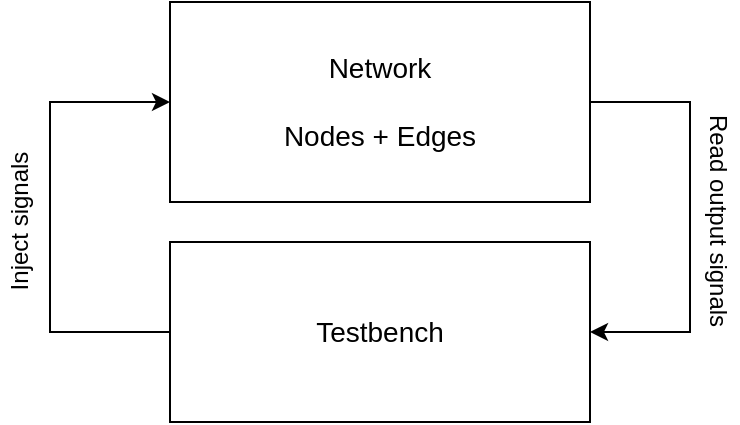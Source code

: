 <mxfile version="12.4.2" type="device" pages="1"><diagram id="JS32gjt2uGmHpuzx0u4V" name="Page-1"><mxGraphModel dx="1424" dy="853" grid="1" gridSize="10" guides="1" tooltips="1" connect="1" arrows="1" fold="1" page="1" pageScale="1" pageWidth="827" pageHeight="1169" math="0" shadow="0"><root><mxCell id="0"/><mxCell id="1" parent="0"/><mxCell id="MFgiuw2sgsQvODwxKeNb-6" style="edgeStyle=orthogonalEdgeStyle;rounded=0;orthogonalLoop=1;jettySize=auto;html=1;exitX=1;exitY=0.5;exitDx=0;exitDy=0;entryX=1;entryY=0.5;entryDx=0;entryDy=0;" edge="1" parent="1" source="MFgiuw2sgsQvODwxKeNb-1" target="MFgiuw2sgsQvODwxKeNb-4"><mxGeometry relative="1" as="geometry"><Array as="points"><mxPoint x="520" y="400"/><mxPoint x="520" y="515"/></Array></mxGeometry></mxCell><mxCell id="MFgiuw2sgsQvODwxKeNb-1" value="&lt;div style=&quot;font-size: 14px&quot;&gt;&lt;font style=&quot;font-size: 14px&quot;&gt;Network &lt;br&gt;&lt;/font&gt;&lt;/div&gt;&lt;div style=&quot;font-size: 14px&quot;&gt;&lt;font style=&quot;font-size: 14px&quot;&gt;&lt;br&gt;&lt;/font&gt;&lt;/div&gt;&lt;div style=&quot;font-size: 14px&quot;&gt;&lt;font style=&quot;font-size: 14px&quot;&gt;Nodes + Edges&lt;br&gt;&lt;/font&gt;&lt;/div&gt;" style="rounded=0;whiteSpace=wrap;html=1;" vertex="1" parent="1"><mxGeometry x="260" y="350" width="210" height="100" as="geometry"/></mxCell><mxCell id="MFgiuw2sgsQvODwxKeNb-5" style="edgeStyle=orthogonalEdgeStyle;rounded=0;orthogonalLoop=1;jettySize=auto;html=1;exitX=0;exitY=0.5;exitDx=0;exitDy=0;entryX=0;entryY=0.5;entryDx=0;entryDy=0;" edge="1" parent="1" source="MFgiuw2sgsQvODwxKeNb-4" target="MFgiuw2sgsQvODwxKeNb-1"><mxGeometry relative="1" as="geometry"><Array as="points"><mxPoint x="200" y="515"/><mxPoint x="200" y="400"/></Array></mxGeometry></mxCell><mxCell id="MFgiuw2sgsQvODwxKeNb-4" value="&lt;font style=&quot;font-size: 14px&quot;&gt;Testbench&lt;/font&gt;" style="rounded=0;whiteSpace=wrap;html=1;" vertex="1" parent="1"><mxGeometry x="260" y="470" width="210" height="90" as="geometry"/></mxCell><mxCell id="MFgiuw2sgsQvODwxKeNb-7" value="Inject signals" style="text;html=1;align=center;verticalAlign=middle;resizable=0;points=[];;autosize=1;rotation=-90;" vertex="1" parent="1"><mxGeometry x="140" y="450" width="90" height="20" as="geometry"/></mxCell><mxCell id="MFgiuw2sgsQvODwxKeNb-8" value="Read output signals" style="text;html=1;align=center;verticalAlign=middle;resizable=0;points=[];;autosize=1;rotation=90;" vertex="1" parent="1"><mxGeometry x="469" y="449" width="130" height="20" as="geometry"/></mxCell></root></mxGraphModel></diagram></mxfile>